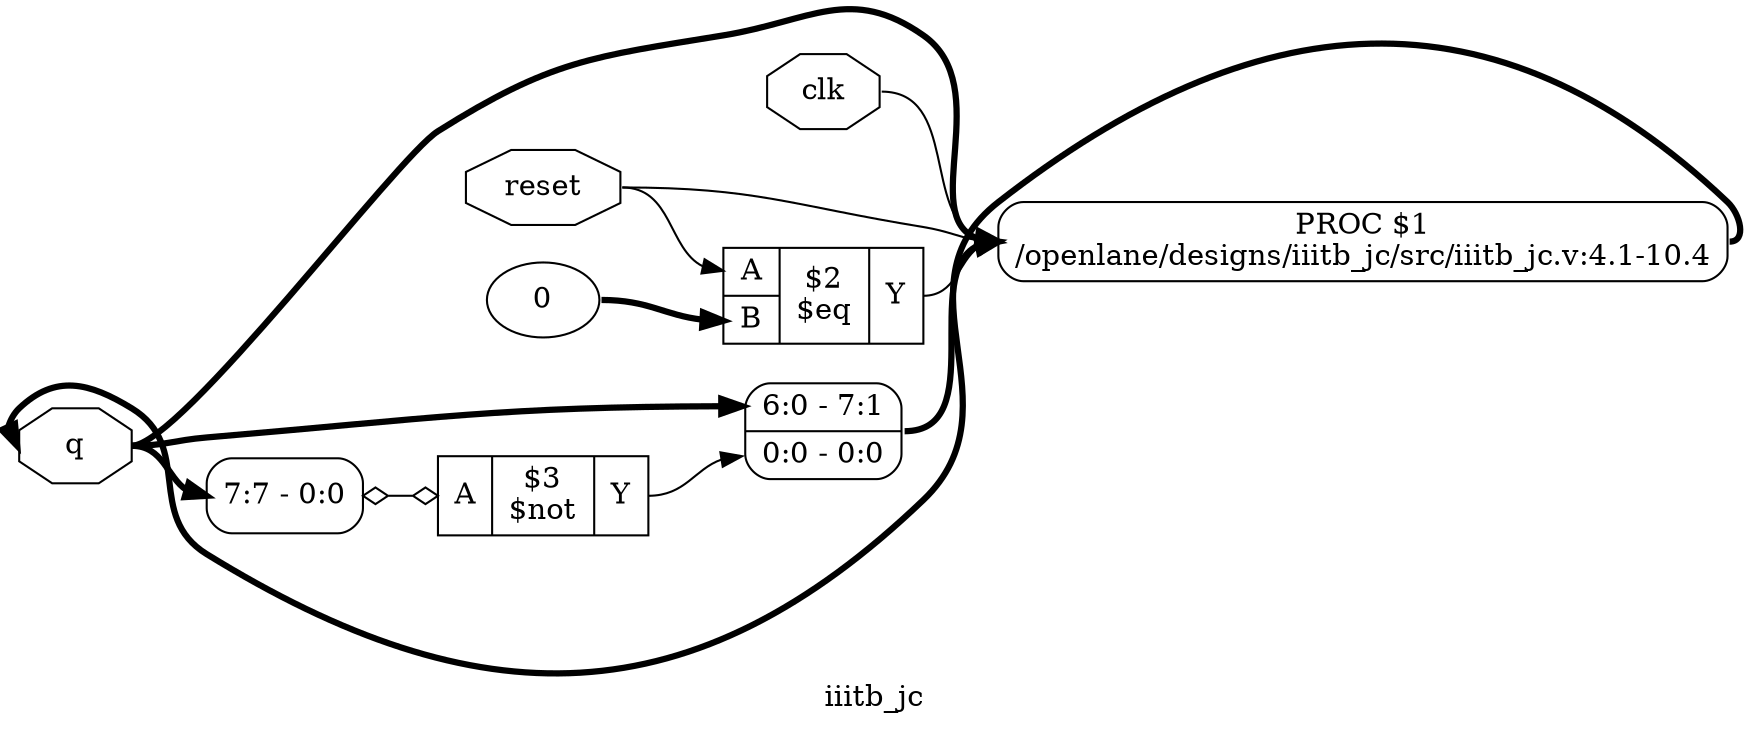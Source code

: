 digraph "iiitb_jc" {
label="iiitb_jc";
rankdir="LR";
remincross=true;
n4 [ shape=octagon, label="q", color="black", fontcolor="black" ];
n5 [ shape=octagon, label="clk", color="black", fontcolor="black" ];
n6 [ shape=octagon, label="reset", color="black", fontcolor="black" ];
c9 [ shape=record, label="{{<p7> A}|$3\n$not|{<p8> Y}}" ];
x0 [ shape=record, style=rounded, label="<s0> 7:7 - 0:0 " ];
x0:e -> c9:p7:w [arrowhead=odiamond, arrowtail=odiamond, dir=both, color="black", label=""];
v1 [ label="0" ];
c11 [ shape=record, label="{{<p7> A|<p10> B}|$2\n$eq|{<p8> Y}}" ];
x3 [ shape=record, style=rounded, label="<s1> 6:0 - 7:1 |<s0> 0:0 - 0:0 " ];
p2 [shape=box, style=rounded, label="PROC $1\n/openlane/designs/iiitb_jc/src/iiitb_jc.v:4.1-10.4"];
c9:p8:e -> x3:s0:w [color="black", label=""];
c11:p8:e -> p2:w [color="black", label=""];
p2:e -> n4:w [color="black", style="setlinewidth(3)", label=""];
n4:e -> p2:w [color="black", style="setlinewidth(3)", label=""];
n4:e -> x0:s0:w [color="black", style="setlinewidth(3)", label=""];
n4:e -> x3:s1:w [color="black", style="setlinewidth(3)", label=""];
n5:e -> p2:w [color="black", label=""];
n6:e -> c11:p7:w [color="black", label=""];
n6:e -> p2:w [color="black", label=""];
v1:e -> c11:p10:w [color="black", style="setlinewidth(3)", label=""];
x3:e -> p2:w [color="black", style="setlinewidth(3)", label=""];
}
